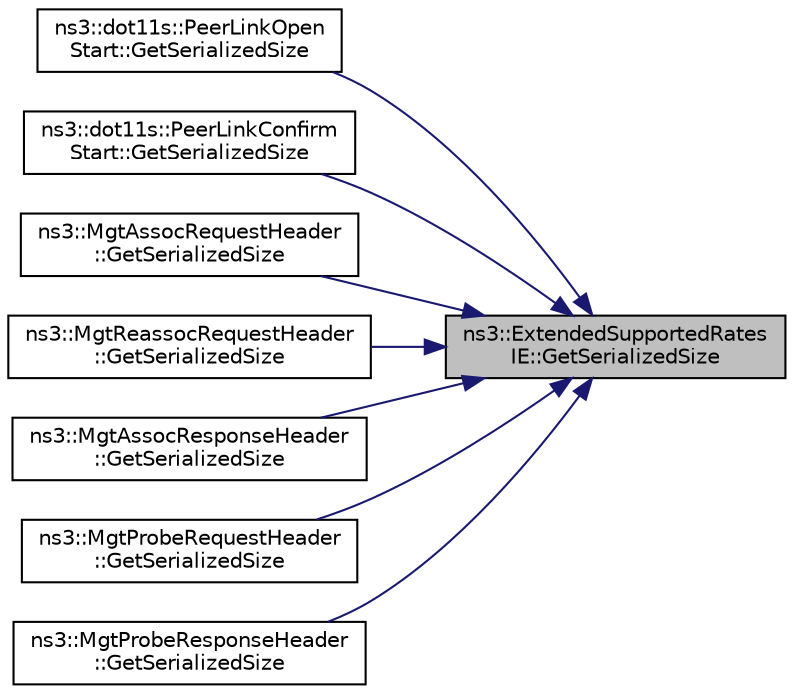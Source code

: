 digraph "ns3::ExtendedSupportedRatesIE::GetSerializedSize"
{
 // LATEX_PDF_SIZE
  edge [fontname="Helvetica",fontsize="10",labelfontname="Helvetica",labelfontsize="10"];
  node [fontname="Helvetica",fontsize="10",shape=record];
  rankdir="RL";
  Node1 [label="ns3::ExtendedSupportedRates\lIE::GetSerializedSize",height=0.2,width=0.4,color="black", fillcolor="grey75", style="filled", fontcolor="black",tooltip=" "];
  Node1 -> Node2 [dir="back",color="midnightblue",fontsize="10",style="solid",fontname="Helvetica"];
  Node2 [label="ns3::dot11s::PeerLinkOpen\lStart::GetSerializedSize",height=0.2,width=0.4,color="black", fillcolor="white", style="filled",URL="$classns3_1_1dot11s_1_1_peer_link_open_start.html#affd0f7076a88193ca5b410be78280ec2",tooltip=" "];
  Node1 -> Node3 [dir="back",color="midnightblue",fontsize="10",style="solid",fontname="Helvetica"];
  Node3 [label="ns3::dot11s::PeerLinkConfirm\lStart::GetSerializedSize",height=0.2,width=0.4,color="black", fillcolor="white", style="filled",URL="$classns3_1_1dot11s_1_1_peer_link_confirm_start.html#a99a7e2ae36a429f7aa63157cba33a9b2",tooltip=" "];
  Node1 -> Node4 [dir="back",color="midnightblue",fontsize="10",style="solid",fontname="Helvetica"];
  Node4 [label="ns3::MgtAssocRequestHeader\l::GetSerializedSize",height=0.2,width=0.4,color="black", fillcolor="white", style="filled",URL="$classns3_1_1_mgt_assoc_request_header.html#a6b06002bf8962861fbe38f8e581ed0c2",tooltip=" "];
  Node1 -> Node5 [dir="back",color="midnightblue",fontsize="10",style="solid",fontname="Helvetica"];
  Node5 [label="ns3::MgtReassocRequestHeader\l::GetSerializedSize",height=0.2,width=0.4,color="black", fillcolor="white", style="filled",URL="$classns3_1_1_mgt_reassoc_request_header.html#af46e2f52e168e51aa04ae5b8b9406e16",tooltip=" "];
  Node1 -> Node6 [dir="back",color="midnightblue",fontsize="10",style="solid",fontname="Helvetica"];
  Node6 [label="ns3::MgtAssocResponseHeader\l::GetSerializedSize",height=0.2,width=0.4,color="black", fillcolor="white", style="filled",URL="$classns3_1_1_mgt_assoc_response_header.html#a5e89f2a2f4de5bf66291e26e882d5400",tooltip=" "];
  Node1 -> Node7 [dir="back",color="midnightblue",fontsize="10",style="solid",fontname="Helvetica"];
  Node7 [label="ns3::MgtProbeRequestHeader\l::GetSerializedSize",height=0.2,width=0.4,color="black", fillcolor="white", style="filled",URL="$classns3_1_1_mgt_probe_request_header.html#a6d0995a3fc15da58f02e195766a882d5",tooltip=" "];
  Node1 -> Node8 [dir="back",color="midnightblue",fontsize="10",style="solid",fontname="Helvetica"];
  Node8 [label="ns3::MgtProbeResponseHeader\l::GetSerializedSize",height=0.2,width=0.4,color="black", fillcolor="white", style="filled",URL="$classns3_1_1_mgt_probe_response_header.html#ab5e4c638c35be8e8d0670cfa03cd20ec",tooltip=" "];
}
